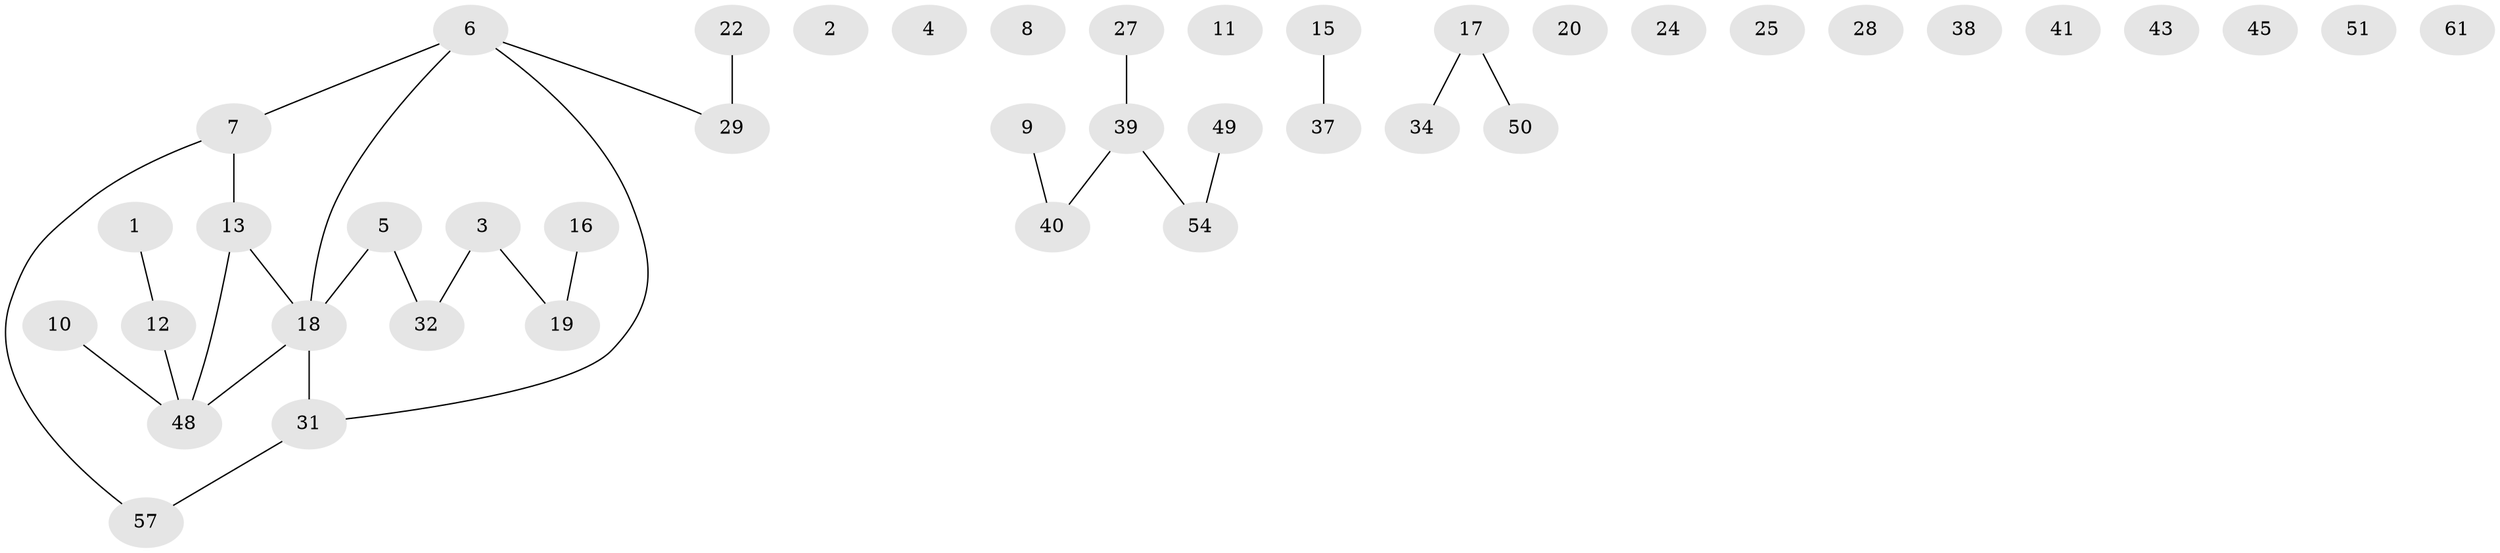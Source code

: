 // Generated by graph-tools (version 1.1) at 2025/23/03/03/25 07:23:29]
// undirected, 42 vertices, 28 edges
graph export_dot {
graph [start="1"]
  node [color=gray90,style=filled];
  1 [super="+46"];
  2;
  3 [super="+62"];
  4;
  5 [super="+35"];
  6 [super="+14"];
  7 [super="+56"];
  8;
  9;
  10;
  11;
  12 [super="+26"];
  13;
  15 [super="+58"];
  16 [super="+21"];
  17 [super="+23"];
  18 [super="+42"];
  19 [super="+53"];
  20;
  22 [super="+44"];
  24 [super="+33"];
  25;
  27;
  28;
  29 [super="+30"];
  31 [super="+36"];
  32 [super="+60"];
  34;
  37;
  38;
  39 [super="+47"];
  40;
  41;
  43;
  45;
  48 [super="+59"];
  49 [super="+52"];
  50;
  51;
  54 [super="+55"];
  57;
  61;
  1 -- 12 [weight=2];
  3 -- 19;
  3 -- 32;
  5 -- 32;
  5 -- 18;
  6 -- 18;
  6 -- 31;
  6 -- 7;
  6 -- 29;
  7 -- 13;
  7 -- 57;
  9 -- 40;
  10 -- 48;
  12 -- 48;
  13 -- 48;
  13 -- 18;
  15 -- 37;
  16 -- 19;
  17 -- 34;
  17 -- 50;
  18 -- 48;
  18 -- 31;
  22 -- 29;
  27 -- 39;
  31 -- 57;
  39 -- 40;
  39 -- 54;
  49 -- 54;
}
